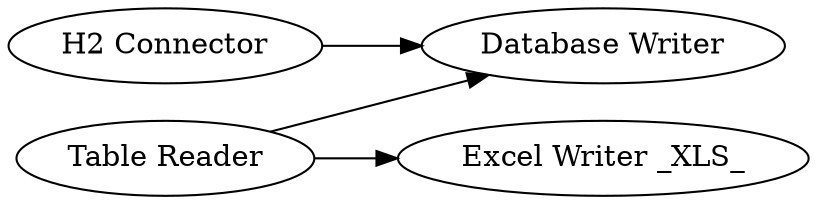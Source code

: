 digraph {
	"6880673495368778662_4" [label="H2 Connector"]
	"6880673495368778662_5" [label="Database Writer"]
	"6880673495368778662_1" [label="Table Reader"]
	"6880673495368778662_2" [label="Excel Writer _XLS_"]
	"6880673495368778662_1" -> "6880673495368778662_2"
	"6880673495368778662_1" -> "6880673495368778662_5"
	"6880673495368778662_4" -> "6880673495368778662_5"
	rankdir=LR
}
